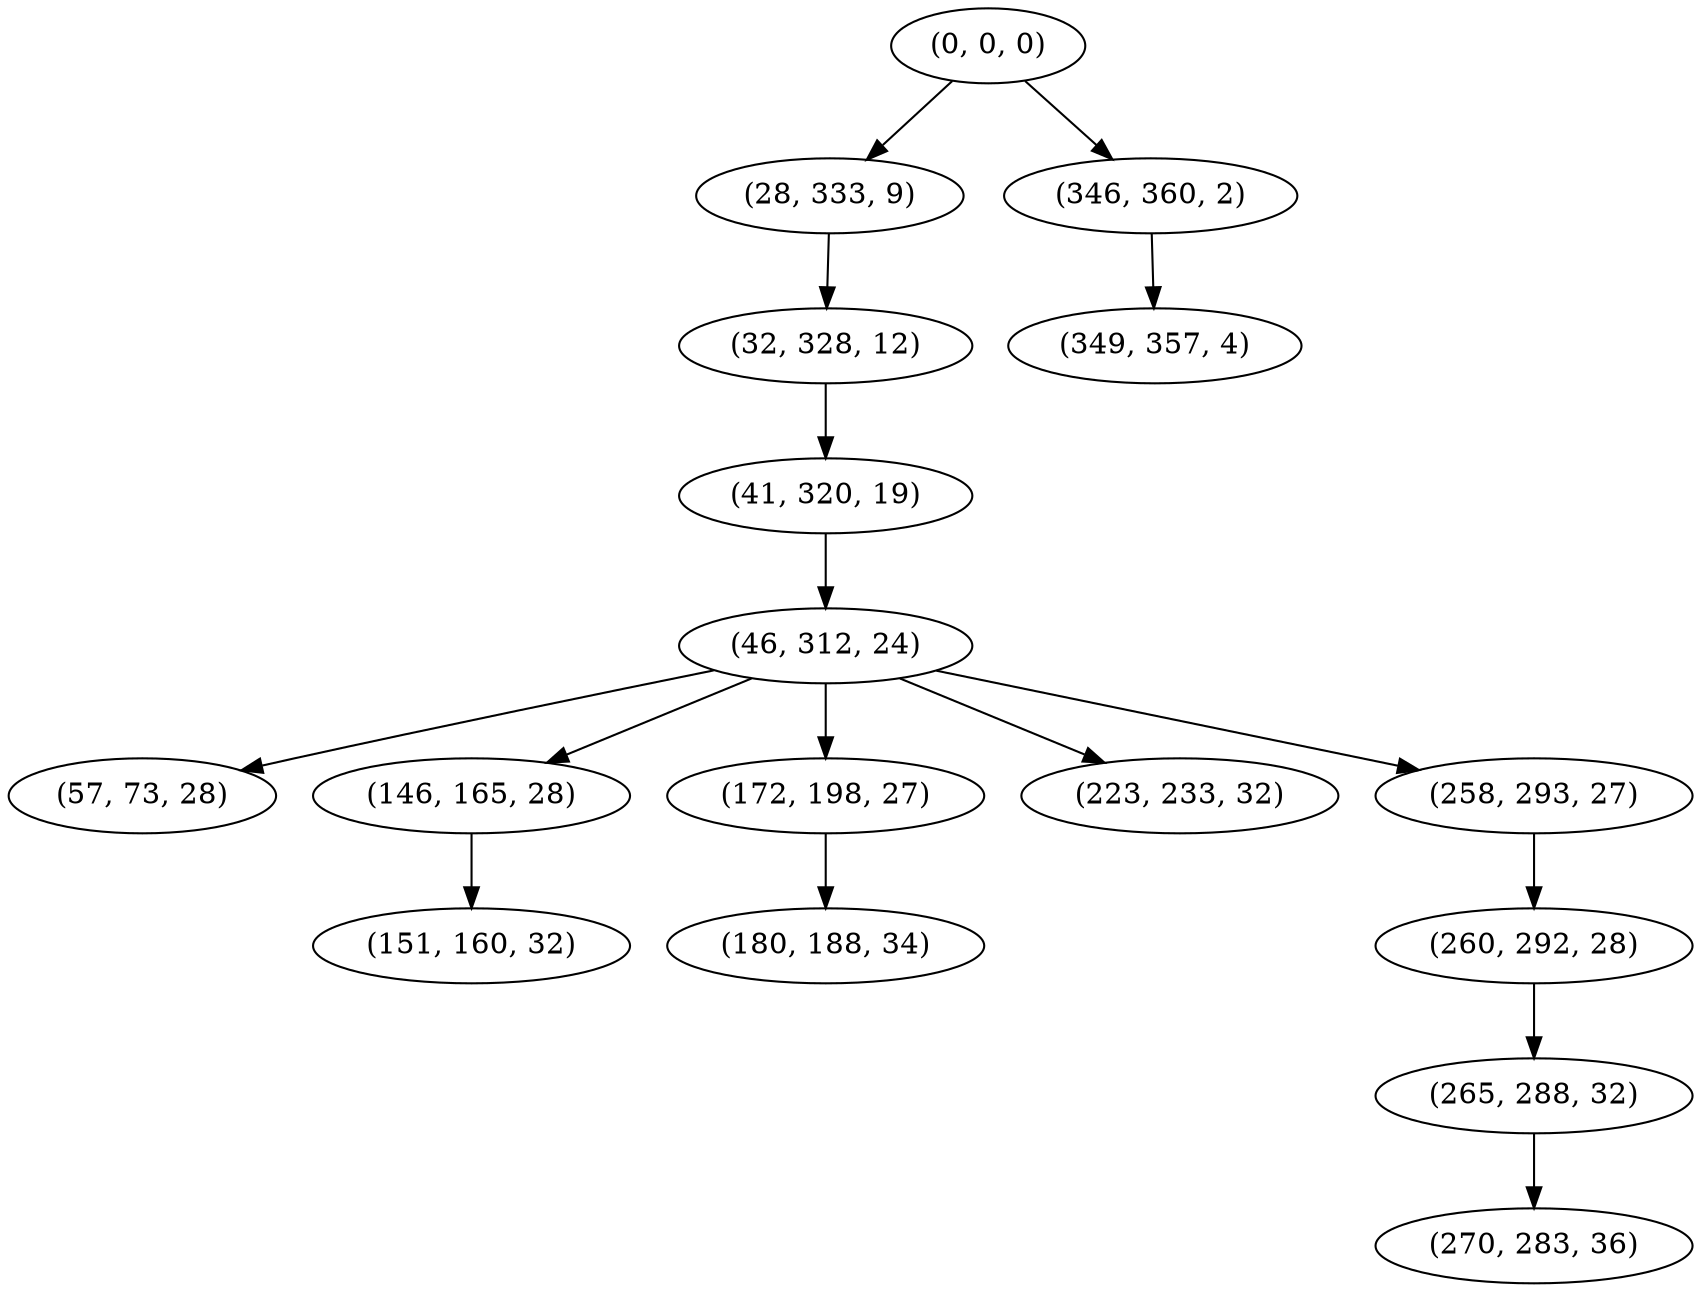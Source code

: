 digraph tree {
    "(0, 0, 0)";
    "(28, 333, 9)";
    "(32, 328, 12)";
    "(41, 320, 19)";
    "(46, 312, 24)";
    "(57, 73, 28)";
    "(146, 165, 28)";
    "(151, 160, 32)";
    "(172, 198, 27)";
    "(180, 188, 34)";
    "(223, 233, 32)";
    "(258, 293, 27)";
    "(260, 292, 28)";
    "(265, 288, 32)";
    "(270, 283, 36)";
    "(346, 360, 2)";
    "(349, 357, 4)";
    "(0, 0, 0)" -> "(28, 333, 9)";
    "(0, 0, 0)" -> "(346, 360, 2)";
    "(28, 333, 9)" -> "(32, 328, 12)";
    "(32, 328, 12)" -> "(41, 320, 19)";
    "(41, 320, 19)" -> "(46, 312, 24)";
    "(46, 312, 24)" -> "(57, 73, 28)";
    "(46, 312, 24)" -> "(146, 165, 28)";
    "(46, 312, 24)" -> "(172, 198, 27)";
    "(46, 312, 24)" -> "(223, 233, 32)";
    "(46, 312, 24)" -> "(258, 293, 27)";
    "(146, 165, 28)" -> "(151, 160, 32)";
    "(172, 198, 27)" -> "(180, 188, 34)";
    "(258, 293, 27)" -> "(260, 292, 28)";
    "(260, 292, 28)" -> "(265, 288, 32)";
    "(265, 288, 32)" -> "(270, 283, 36)";
    "(346, 360, 2)" -> "(349, 357, 4)";
}
